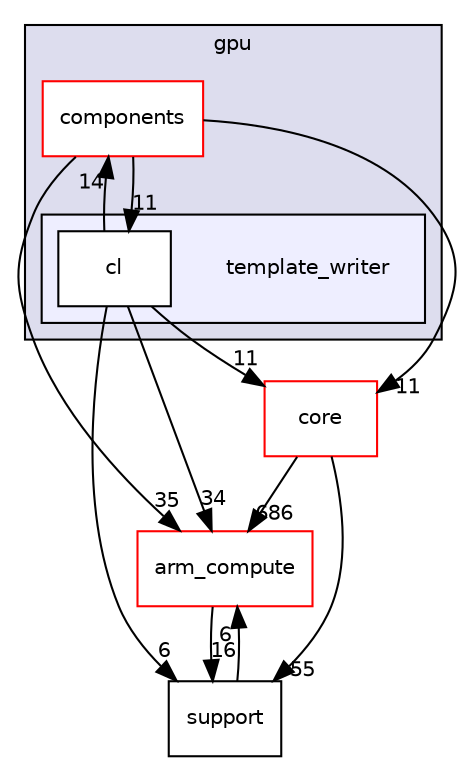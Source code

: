 digraph "src/dynamic_fusion/sketch/gpu/template_writer" {
  compound=true
  node [ fontsize="10", fontname="Helvetica"];
  edge [ labelfontsize="10", labelfontname="Helvetica"];
  subgraph clusterdir_df94d166e0e6f49d063cb29fea25a88b {
    graph [ bgcolor="#ddddee", pencolor="black", label="gpu" fontname="Helvetica", fontsize="10", URL="dir_df94d166e0e6f49d063cb29fea25a88b.xhtml"]
  dir_2dfbec2966693e15f04cad1350ff3fc9 [shape=box label="components" fillcolor="white" style="filled" color="red" URL="dir_2dfbec2966693e15f04cad1350ff3fc9.xhtml"];
  subgraph clusterdir_09aab6a206c9d3717fe22866ebbc9576 {
    graph [ bgcolor="#eeeeff", pencolor="black", label="" URL="dir_09aab6a206c9d3717fe22866ebbc9576.xhtml"];
    dir_09aab6a206c9d3717fe22866ebbc9576 [shape=plaintext label="template_writer"];
  dir_5ce8562396c3432087c3cd3fcd451092 [shape=box label="cl" fillcolor="white" style="filled" URL="dir_5ce8562396c3432087c3cd3fcd451092.xhtml"];
  }
  }
  dir_214608ef36d61442cb2b0c1c4e9a7def [shape=box label="arm_compute" fillcolor="white" style="filled" color="red" URL="dir_214608ef36d61442cb2b0c1c4e9a7def.xhtml"];
  dir_5815af820a9cc9481f1d0990a0d60286 [shape=box label="support" URL="dir_5815af820a9cc9481f1d0990a0d60286.xhtml"];
  dir_aebb8dcc11953d78e620bbef0b9e2183 [shape=box label="core" fillcolor="white" style="filled" color="red" URL="dir_aebb8dcc11953d78e620bbef0b9e2183.xhtml"];
  dir_2dfbec2966693e15f04cad1350ff3fc9->dir_214608ef36d61442cb2b0c1c4e9a7def [headlabel="35", labeldistance=1.5 headhref="dir_000023_000000.xhtml"];
  dir_2dfbec2966693e15f04cad1350ff3fc9->dir_5ce8562396c3432087c3cd3fcd451092 [headlabel="11", labeldistance=1.5 headhref="dir_000023_000514.xhtml"];
  dir_2dfbec2966693e15f04cad1350ff3fc9->dir_aebb8dcc11953d78e620bbef0b9e2183 [headlabel="11", labeldistance=1.5 headhref="dir_000023_000017.xhtml"];
  dir_214608ef36d61442cb2b0c1c4e9a7def->dir_5815af820a9cc9481f1d0990a0d60286 [headlabel="16", labeldistance=1.5 headhref="dir_000000_000031.xhtml"];
  dir_aebb8dcc11953d78e620bbef0b9e2183->dir_214608ef36d61442cb2b0c1c4e9a7def [headlabel="686", labeldistance=1.5 headhref="dir_000017_000000.xhtml"];
  dir_aebb8dcc11953d78e620bbef0b9e2183->dir_5815af820a9cc9481f1d0990a0d60286 [headlabel="55", labeldistance=1.5 headhref="dir_000017_000031.xhtml"];
  dir_5ce8562396c3432087c3cd3fcd451092->dir_214608ef36d61442cb2b0c1c4e9a7def [headlabel="34", labeldistance=1.5 headhref="dir_000514_000000.xhtml"];
  dir_5ce8562396c3432087c3cd3fcd451092->dir_2dfbec2966693e15f04cad1350ff3fc9 [headlabel="14", labeldistance=1.5 headhref="dir_000514_000023.xhtml"];
  dir_5ce8562396c3432087c3cd3fcd451092->dir_5815af820a9cc9481f1d0990a0d60286 [headlabel="6", labeldistance=1.5 headhref="dir_000514_000031.xhtml"];
  dir_5ce8562396c3432087c3cd3fcd451092->dir_aebb8dcc11953d78e620bbef0b9e2183 [headlabel="11", labeldistance=1.5 headhref="dir_000514_000017.xhtml"];
  dir_5815af820a9cc9481f1d0990a0d60286->dir_214608ef36d61442cb2b0c1c4e9a7def [headlabel="6", labeldistance=1.5 headhref="dir_000031_000000.xhtml"];
}
